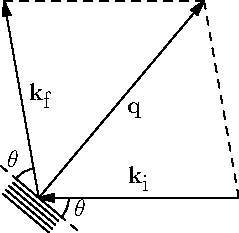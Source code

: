 import graph;

real u = 5;
real ang = 40;
//size(10u,10u);

for (int i=0; i<5; ++i){
    draw(rotate(-ang)*((-3u,-0.5u*i)--(3u,-0.5u*i)));
}

real len = 20u;
path g = (len,0)--(0,0);
draw(g,Arrow);
label("$\mathbf k_{\textrm i}$", g);

path h = rotate(-2ang)*shift(-len)*g;
draw(h,Arrow);
label("$\mathbf k_{\textrm f}$", h);

draw(rotate(-40)*((u,0)--(5u,0)),linetype(new real[] {8,8}));
draw(rotate(-40)*((-u,0)--(-5u,0)),linetype(new real[] {8,8}));

path curi = (3u,0){down}..{dir(-130)}3u*dir(-40);
draw(curi);
label("$\theta$",curi,E);

path curf = rotate(140)*((3u,0){down}..{dir(-130)}3u*dir(-40));
draw(curf);
label("$\theta$",curf,NW);

pair end = (len,0)+len*dir(-180-2ang);
draw((len,0)--end,linetype(new real[] {8,8}));
draw(end--(end-(len,0)),linetype(new real[] {8,8}));
draw((0,0)--end,Arrow);
label("$\mathbf q$",(0,0)--end);
